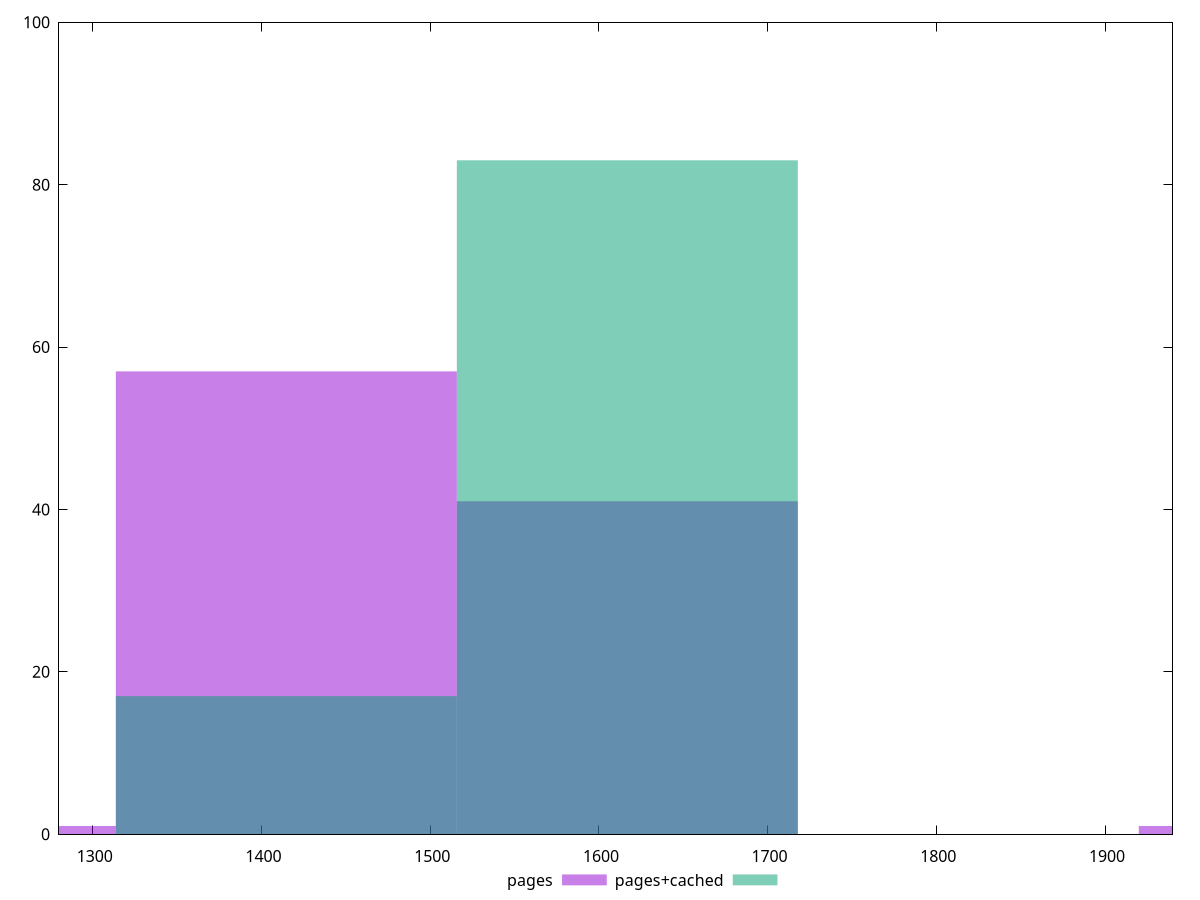 reset

$pages <<EOF
1414.750083574363 57
1616.8572383707008 41
1212.6429287780256 1
2021.071547963376 1
EOF

$pagesCached <<EOF
1414.750083574363 17
1616.8572383707008 83
EOF

set key outside below
set boxwidth 202.1071547963376
set xrange [1280:1940]
set yrange [0:100]
set trange [0:100]
set style fill transparent solid 0.5 noborder
set terminal svg size 640, 500 enhanced background rgb 'white'
set output "report_00025_2021-02-22T21:38:55.199Z/uses-webp-images/comparison/histogram/0_vs_1.svg"

plot $pages title "pages" with boxes, \
     $pagesCached title "pages+cached" with boxes

reset

